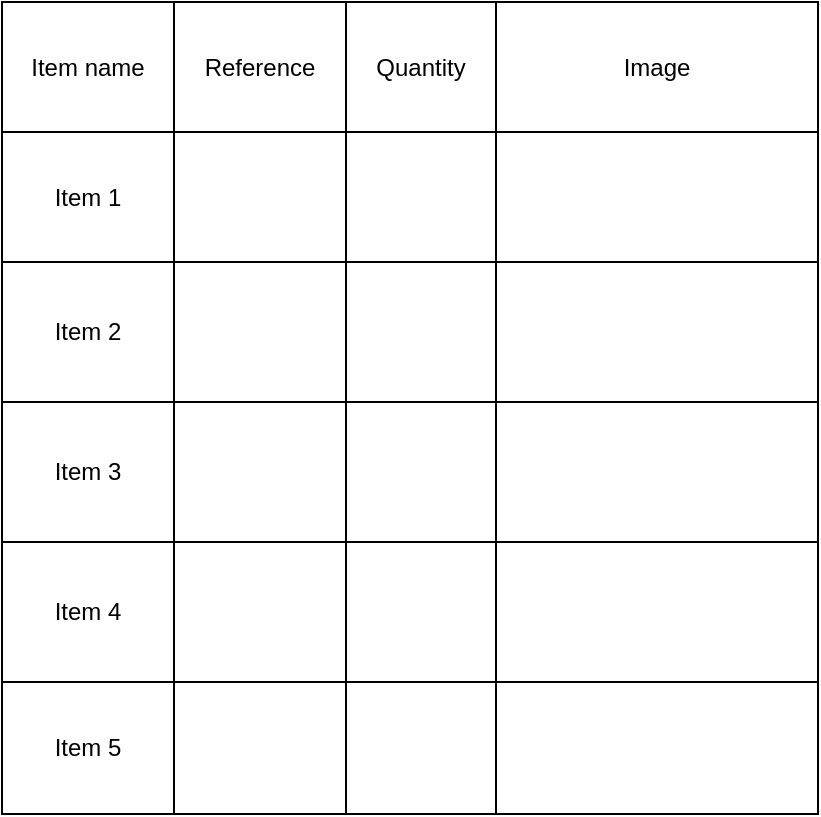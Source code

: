 <mxfile version="16.2.4" type="github">
  <diagram id="kydLf8fK8O1BJlKZnqxI" name="Page-1">
    <mxGraphModel dx="1186" dy="616" grid="1" gridSize="10" guides="1" tooltips="1" connect="1" arrows="1" fold="1" page="1" pageScale="1" pageWidth="827" pageHeight="1169" math="0" shadow="0">
      <root>
        <mxCell id="0" />
        <mxCell id="1" parent="0" />
        <mxCell id="X4j_KYpzzPQGK-hWHXPB-1" value="" style="shape=table;startSize=0;container=1;collapsible=0;childLayout=tableLayout;" parent="1" vertex="1">
          <mxGeometry x="130" y="250" width="408" height="406" as="geometry" />
        </mxCell>
        <mxCell id="X4j_KYpzzPQGK-hWHXPB-2" value="" style="shape=partialRectangle;collapsible=0;dropTarget=0;pointerEvents=0;fillColor=none;top=0;left=0;bottom=0;right=0;points=[[0,0.5],[1,0.5]];portConstraint=eastwest;" parent="X4j_KYpzzPQGK-hWHXPB-1" vertex="1">
          <mxGeometry width="408" height="65" as="geometry" />
        </mxCell>
        <mxCell id="X4j_KYpzzPQGK-hWHXPB-3" value="Item name" style="shape=partialRectangle;html=1;whiteSpace=wrap;connectable=0;overflow=hidden;fillColor=none;top=0;left=0;bottom=0;right=0;" parent="X4j_KYpzzPQGK-hWHXPB-2" vertex="1">
          <mxGeometry width="86" height="65" as="geometry">
            <mxRectangle width="86" height="65" as="alternateBounds" />
          </mxGeometry>
        </mxCell>
        <mxCell id="X4j_KYpzzPQGK-hWHXPB-4" value="Reference" style="shape=partialRectangle;html=1;whiteSpace=wrap;connectable=0;overflow=hidden;fillColor=none;top=0;left=0;bottom=0;right=0;" parent="X4j_KYpzzPQGK-hWHXPB-2" vertex="1">
          <mxGeometry x="86" width="86" height="65" as="geometry">
            <mxRectangle width="86" height="65" as="alternateBounds" />
          </mxGeometry>
        </mxCell>
        <mxCell id="X4j_KYpzzPQGK-hWHXPB-5" value="Quantity" style="shape=partialRectangle;html=1;whiteSpace=wrap;connectable=0;overflow=hidden;fillColor=none;top=0;left=0;bottom=0;right=0;" parent="X4j_KYpzzPQGK-hWHXPB-2" vertex="1">
          <mxGeometry x="172" width="75" height="65" as="geometry">
            <mxRectangle width="75" height="65" as="alternateBounds" />
          </mxGeometry>
        </mxCell>
        <mxCell id="X4j_KYpzzPQGK-hWHXPB-6" value="Image" style="shape=partialRectangle;html=1;whiteSpace=wrap;connectable=0;overflow=hidden;fillColor=none;top=0;left=0;bottom=0;right=0;" parent="X4j_KYpzzPQGK-hWHXPB-2" vertex="1">
          <mxGeometry x="247" width="161" height="65" as="geometry">
            <mxRectangle width="161" height="65" as="alternateBounds" />
          </mxGeometry>
        </mxCell>
        <mxCell id="X4j_KYpzzPQGK-hWHXPB-10" style="shape=partialRectangle;collapsible=0;dropTarget=0;pointerEvents=0;fillColor=none;top=0;left=0;bottom=0;right=0;points=[[0,0.5],[1,0.5]];portConstraint=eastwest;" parent="X4j_KYpzzPQGK-hWHXPB-1" vertex="1">
          <mxGeometry y="65" width="408" height="65" as="geometry" />
        </mxCell>
        <mxCell id="X4j_KYpzzPQGK-hWHXPB-11" value="Item 1" style="shape=partialRectangle;html=1;whiteSpace=wrap;connectable=0;overflow=hidden;fillColor=none;top=0;left=0;bottom=0;right=0;" parent="X4j_KYpzzPQGK-hWHXPB-10" vertex="1">
          <mxGeometry width="86" height="65" as="geometry">
            <mxRectangle width="86" height="65" as="alternateBounds" />
          </mxGeometry>
        </mxCell>
        <mxCell id="X4j_KYpzzPQGK-hWHXPB-12" value="" style="shape=partialRectangle;html=1;whiteSpace=wrap;connectable=0;overflow=hidden;fillColor=none;top=0;left=0;bottom=0;right=0;" parent="X4j_KYpzzPQGK-hWHXPB-10" vertex="1">
          <mxGeometry x="86" width="86" height="65" as="geometry">
            <mxRectangle width="86" height="65" as="alternateBounds" />
          </mxGeometry>
        </mxCell>
        <mxCell id="X4j_KYpzzPQGK-hWHXPB-13" style="shape=partialRectangle;html=1;whiteSpace=wrap;connectable=0;overflow=hidden;fillColor=none;top=0;left=0;bottom=0;right=0;" parent="X4j_KYpzzPQGK-hWHXPB-10" vertex="1">
          <mxGeometry x="172" width="75" height="65" as="geometry">
            <mxRectangle width="75" height="65" as="alternateBounds" />
          </mxGeometry>
        </mxCell>
        <mxCell id="X4j_KYpzzPQGK-hWHXPB-14" style="shape=partialRectangle;html=1;whiteSpace=wrap;connectable=0;overflow=hidden;fillColor=none;top=0;left=0;bottom=0;right=0;" parent="X4j_KYpzzPQGK-hWHXPB-10" vertex="1">
          <mxGeometry x="247" width="161" height="65" as="geometry">
            <mxRectangle width="161" height="65" as="alternateBounds" />
          </mxGeometry>
        </mxCell>
        <mxCell id="X4j_KYpzzPQGK-hWHXPB-18" style="shape=partialRectangle;collapsible=0;dropTarget=0;pointerEvents=0;fillColor=none;top=0;left=0;bottom=0;right=0;points=[[0,0.5],[1,0.5]];portConstraint=eastwest;" parent="X4j_KYpzzPQGK-hWHXPB-1" vertex="1">
          <mxGeometry y="130" width="408" height="70" as="geometry" />
        </mxCell>
        <mxCell id="X4j_KYpzzPQGK-hWHXPB-19" value="Item 2" style="shape=partialRectangle;html=1;whiteSpace=wrap;connectable=0;overflow=hidden;fillColor=none;top=0;left=0;bottom=0;right=0;" parent="X4j_KYpzzPQGK-hWHXPB-18" vertex="1">
          <mxGeometry width="86" height="70" as="geometry">
            <mxRectangle width="86" height="70" as="alternateBounds" />
          </mxGeometry>
        </mxCell>
        <mxCell id="X4j_KYpzzPQGK-hWHXPB-20" style="shape=partialRectangle;html=1;whiteSpace=wrap;connectable=0;overflow=hidden;fillColor=none;top=0;left=0;bottom=0;right=0;" parent="X4j_KYpzzPQGK-hWHXPB-18" vertex="1">
          <mxGeometry x="86" width="86" height="70" as="geometry">
            <mxRectangle width="86" height="70" as="alternateBounds" />
          </mxGeometry>
        </mxCell>
        <mxCell id="X4j_KYpzzPQGK-hWHXPB-21" style="shape=partialRectangle;html=1;whiteSpace=wrap;connectable=0;overflow=hidden;fillColor=none;top=0;left=0;bottom=0;right=0;" parent="X4j_KYpzzPQGK-hWHXPB-18" vertex="1">
          <mxGeometry x="172" width="75" height="70" as="geometry">
            <mxRectangle width="75" height="70" as="alternateBounds" />
          </mxGeometry>
        </mxCell>
        <mxCell id="X4j_KYpzzPQGK-hWHXPB-22" style="shape=partialRectangle;html=1;whiteSpace=wrap;connectable=0;overflow=hidden;fillColor=none;top=0;left=0;bottom=0;right=0;" parent="X4j_KYpzzPQGK-hWHXPB-18" vertex="1">
          <mxGeometry x="247" width="161" height="70" as="geometry">
            <mxRectangle width="161" height="70" as="alternateBounds" />
          </mxGeometry>
        </mxCell>
        <mxCell id="X4j_KYpzzPQGK-hWHXPB-26" value="" style="shape=partialRectangle;collapsible=0;dropTarget=0;pointerEvents=0;fillColor=none;top=0;left=0;bottom=0;right=0;points=[[0,0.5],[1,0.5]];portConstraint=eastwest;" parent="X4j_KYpzzPQGK-hWHXPB-1" vertex="1">
          <mxGeometry y="200" width="408" height="70" as="geometry" />
        </mxCell>
        <mxCell id="X4j_KYpzzPQGK-hWHXPB-27" value="Item 3" style="shape=partialRectangle;html=1;whiteSpace=wrap;connectable=0;overflow=hidden;fillColor=none;top=0;left=0;bottom=0;right=0;" parent="X4j_KYpzzPQGK-hWHXPB-26" vertex="1">
          <mxGeometry width="86" height="70" as="geometry">
            <mxRectangle width="86" height="70" as="alternateBounds" />
          </mxGeometry>
        </mxCell>
        <mxCell id="X4j_KYpzzPQGK-hWHXPB-28" value="" style="shape=partialRectangle;html=1;whiteSpace=wrap;connectable=0;overflow=hidden;fillColor=none;top=0;left=0;bottom=0;right=0;" parent="X4j_KYpzzPQGK-hWHXPB-26" vertex="1">
          <mxGeometry x="86" width="86" height="70" as="geometry">
            <mxRectangle width="86" height="70" as="alternateBounds" />
          </mxGeometry>
        </mxCell>
        <mxCell id="X4j_KYpzzPQGK-hWHXPB-29" value="" style="shape=partialRectangle;html=1;whiteSpace=wrap;connectable=0;overflow=hidden;fillColor=none;top=0;left=0;bottom=0;right=0;" parent="X4j_KYpzzPQGK-hWHXPB-26" vertex="1">
          <mxGeometry x="172" width="75" height="70" as="geometry">
            <mxRectangle width="75" height="70" as="alternateBounds" />
          </mxGeometry>
        </mxCell>
        <mxCell id="X4j_KYpzzPQGK-hWHXPB-30" value="" style="shape=partialRectangle;html=1;whiteSpace=wrap;connectable=0;overflow=hidden;fillColor=none;top=0;left=0;bottom=0;right=0;" parent="X4j_KYpzzPQGK-hWHXPB-26" vertex="1">
          <mxGeometry x="247" width="161" height="70" as="geometry">
            <mxRectangle width="161" height="70" as="alternateBounds" />
          </mxGeometry>
        </mxCell>
        <mxCell id="X4j_KYpzzPQGK-hWHXPB-34" value="" style="shape=partialRectangle;collapsible=0;dropTarget=0;pointerEvents=0;fillColor=none;top=0;left=0;bottom=0;right=0;points=[[0,0.5],[1,0.5]];portConstraint=eastwest;" parent="X4j_KYpzzPQGK-hWHXPB-1" vertex="1">
          <mxGeometry y="270" width="408" height="70" as="geometry" />
        </mxCell>
        <mxCell id="X4j_KYpzzPQGK-hWHXPB-35" value="Item 4" style="shape=partialRectangle;html=1;whiteSpace=wrap;connectable=0;overflow=hidden;fillColor=none;top=0;left=0;bottom=0;right=0;" parent="X4j_KYpzzPQGK-hWHXPB-34" vertex="1">
          <mxGeometry width="86" height="70" as="geometry">
            <mxRectangle width="86" height="70" as="alternateBounds" />
          </mxGeometry>
        </mxCell>
        <mxCell id="X4j_KYpzzPQGK-hWHXPB-36" value="" style="shape=partialRectangle;html=1;whiteSpace=wrap;connectable=0;overflow=hidden;fillColor=none;top=0;left=0;bottom=0;right=0;" parent="X4j_KYpzzPQGK-hWHXPB-34" vertex="1">
          <mxGeometry x="86" width="86" height="70" as="geometry">
            <mxRectangle width="86" height="70" as="alternateBounds" />
          </mxGeometry>
        </mxCell>
        <mxCell id="X4j_KYpzzPQGK-hWHXPB-37" value="" style="shape=partialRectangle;html=1;whiteSpace=wrap;connectable=0;overflow=hidden;fillColor=none;top=0;left=0;bottom=0;right=0;" parent="X4j_KYpzzPQGK-hWHXPB-34" vertex="1">
          <mxGeometry x="172" width="75" height="70" as="geometry">
            <mxRectangle width="75" height="70" as="alternateBounds" />
          </mxGeometry>
        </mxCell>
        <mxCell id="X4j_KYpzzPQGK-hWHXPB-38" value="" style="shape=partialRectangle;html=1;whiteSpace=wrap;connectable=0;overflow=hidden;fillColor=none;top=0;left=0;bottom=0;right=0;" parent="X4j_KYpzzPQGK-hWHXPB-34" vertex="1">
          <mxGeometry x="247" width="161" height="70" as="geometry">
            <mxRectangle width="161" height="70" as="alternateBounds" />
          </mxGeometry>
        </mxCell>
        <mxCell id="X4j_KYpzzPQGK-hWHXPB-42" value="" style="shape=partialRectangle;collapsible=0;dropTarget=0;pointerEvents=0;fillColor=none;top=0;left=0;bottom=0;right=0;points=[[0,0.5],[1,0.5]];portConstraint=eastwest;" parent="X4j_KYpzzPQGK-hWHXPB-1" vertex="1">
          <mxGeometry y="340" width="408" height="66" as="geometry" />
        </mxCell>
        <mxCell id="X4j_KYpzzPQGK-hWHXPB-43" value="Item 5" style="shape=partialRectangle;html=1;whiteSpace=wrap;connectable=0;overflow=hidden;fillColor=none;top=0;left=0;bottom=0;right=0;" parent="X4j_KYpzzPQGK-hWHXPB-42" vertex="1">
          <mxGeometry width="86" height="66" as="geometry">
            <mxRectangle width="86" height="66" as="alternateBounds" />
          </mxGeometry>
        </mxCell>
        <mxCell id="X4j_KYpzzPQGK-hWHXPB-44" value="" style="shape=partialRectangle;html=1;whiteSpace=wrap;connectable=0;overflow=hidden;fillColor=none;top=0;left=0;bottom=0;right=0;" parent="X4j_KYpzzPQGK-hWHXPB-42" vertex="1">
          <mxGeometry x="86" width="86" height="66" as="geometry">
            <mxRectangle width="86" height="66" as="alternateBounds" />
          </mxGeometry>
        </mxCell>
        <mxCell id="X4j_KYpzzPQGK-hWHXPB-45" value="" style="shape=partialRectangle;html=1;whiteSpace=wrap;connectable=0;overflow=hidden;fillColor=none;top=0;left=0;bottom=0;right=0;" parent="X4j_KYpzzPQGK-hWHXPB-42" vertex="1">
          <mxGeometry x="172" width="75" height="66" as="geometry">
            <mxRectangle width="75" height="66" as="alternateBounds" />
          </mxGeometry>
        </mxCell>
        <mxCell id="X4j_KYpzzPQGK-hWHXPB-46" value="" style="shape=partialRectangle;html=1;whiteSpace=wrap;connectable=0;overflow=hidden;fillColor=none;top=0;left=0;bottom=0;right=0;" parent="X4j_KYpzzPQGK-hWHXPB-42" vertex="1">
          <mxGeometry x="247" width="161" height="66" as="geometry">
            <mxRectangle width="161" height="66" as="alternateBounds" />
          </mxGeometry>
        </mxCell>
      </root>
    </mxGraphModel>
  </diagram>
</mxfile>
